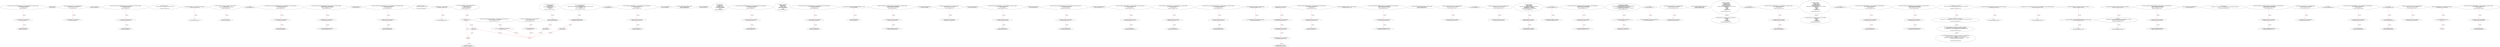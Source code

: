 digraph  {
13 [code="function sendto_txorigin21(address payable receiver, uint amount,address owner_txorigin21) public {\n	require (tx.origin == owner_txorigin21);\n	receiver.transfer(amount);\n}", label="2_ function sendto_txorigin21(address payable receiver, uint amount,address owner_txorigin21) public {\n	require (tx.origin == owner_txorigin21);\n	receiver.transfer(amount);\n}\n13-function_definition-3-6", method="sendto_txorigin21(address payable receiver,uint amount,address owner_txorigin21)", type_label=function_definition];
29 [code="require (tx.origin == owner_txorigin21);", label="3_ require (tx.origin == owner_txorigin21);\n29-expression_statement-4-4", method="sendto_txorigin21(address payable receiver,uint amount,address owner_txorigin21)", type_label=expression_statement];
38 [code="receiver.transfer(amount);", label="4_ receiver.transfer(amount);\n38-expression_statement-5-5", method="sendto_txorigin21(address payable receiver,uint amount,address owner_txorigin21)", type_label=expression_statement];
45 [code="address public owner;", label="6_ address public owner;\n45-new_variable-7-7", method="", type_label=new_variable];
50 [code="function bug_txorigin40(address owner_txorigin40) public{\n        require(tx.origin == owner_txorigin40);\n    }", label="7_ function bug_txorigin40(address owner_txorigin40) public{\n        require(tx.origin == owner_txorigin40);\n    }\n50-function_definition-8-10", method="bug_txorigin40(address owner_txorigin40)", type_label=function_definition];
58 [code="require(tx.origin == owner_txorigin40);", label="8_ require(tx.origin == owner_txorigin40);\n58-expression_statement-9-9", method="bug_txorigin40(address owner_txorigin40)", type_label=expression_statement];
79 [code="owner = msg.sender;", label="12_ owner = msg.sender;\n79-expression_statement-13-13", method="", type_label=expression_statement];
85 [code="function sendto_txorigin17(address payable receiver, uint amount,address owner_txorigin17) public {\n	require (tx.origin == owner_txorigin17);\n	receiver.transfer(amount);\n}", label="14_ function sendto_txorigin17(address payable receiver, uint amount,address owner_txorigin17) public {\n	require (tx.origin == owner_txorigin17);\n	receiver.transfer(amount);\n}\n85-function_definition-15-18", method="sendto_txorigin17(address payable receiver,uint amount,address owner_txorigin17)", type_label=function_definition];
101 [code="require (tx.origin == owner_txorigin17);", label="15_ require (tx.origin == owner_txorigin17);\n101-expression_statement-16-16", method="sendto_txorigin17(address payable receiver,uint amount,address owner_txorigin17)", type_label=expression_statement];
110 [code="receiver.transfer(amount);", label="16_ receiver.transfer(amount);\n110-expression_statement-17-17", method="sendto_txorigin17(address payable receiver,uint amount,address owner_txorigin17)", type_label=expression_statement];
117 [code="modifier onlyOwner() {\n        require(msg.sender == owner, \"only the owner can call this\");\n        _;\n    }", label="18_ modifier onlyOwner() {\n        require(msg.sender == owner, \"only the owner can call this\");\n        _;\n    }\n117-expression_statement-19-22", method="", type_label=expression_statement];
120 [code="require(msg.sender == owner, \"only the owner can call this\");", label="19_ require(msg.sender == owner, \"only the owner can call this\");\n120-expression_statement-20-20", method="", type_label=expression_statement];
132 [code="_;", label="20_ _;\n132-expression_statement-21-21", method="", type_label=expression_statement];
134 [code="function changeOwner(address _newOwner) external onlyOwner {\n        owner = _newOwner;\n        emit OwnerChanged(msg.sender, _newOwner);\n    }", label="22_ function changeOwner(address _newOwner) external onlyOwner {\n        owner = _newOwner;\n        emit OwnerChanged(msg.sender, _newOwner);\n    }\n134-function_definition-23-26", method="changeOwner(address _newOwner)", type_label=function_definition];
141 [code=onlyOwner, label="22_ onlyOwner\n141-expression_statement-23-23", method="changeOwner(address _newOwner)", type_label=expression_statement];
144 [code="owner = _newOwner;", label="23_ owner = _newOwner;\n144-expression_statement-24-24", method="changeOwner(address _newOwner)", type_label=expression_statement];
156 [code="function sendto_txorigin37(address payable receiver, uint amount,address owner_txorigin37) public {\n	require (tx.origin == owner_txorigin37);\n	receiver.transfer(amount);\n}", label="26_ function sendto_txorigin37(address payable receiver, uint amount,address owner_txorigin37) public {\n	require (tx.origin == owner_txorigin37);\n	receiver.transfer(amount);\n}\n156-function_definition-27-30", method="sendto_txorigin37(address payable receiver,uint amount,address owner_txorigin37)", type_label=function_definition];
172 [code="require (tx.origin == owner_txorigin37);", label="27_ require (tx.origin == owner_txorigin37);\n172-expression_statement-28-28", method="sendto_txorigin37(address payable receiver,uint amount,address owner_txorigin37)", type_label=expression_statement];
181 [code="receiver.transfer(amount);", label="28_ receiver.transfer(amount);\n181-expression_statement-29-29", method="sendto_txorigin37(address payable receiver,uint amount,address owner_txorigin37)", type_label=expression_statement];
194 [code="function withdrawAll_txorigin10(address payable _recipient,address owner_txorigin10) public {\n        require(tx.origin == owner_txorigin10);\n        _recipient.transfer(address(this).balance);\n    }", label="32_ function withdrawAll_txorigin10(address payable _recipient,address owner_txorigin10) public {\n        require(tx.origin == owner_txorigin10);\n        _recipient.transfer(address(this).balance);\n    }\n194-function_definition-33-36", method="withdrawAll_txorigin10(address payable _recipient,address owner_txorigin10)", type_label=function_definition];
206 [code="require(tx.origin == owner_txorigin10);", label="33_ require(tx.origin == owner_txorigin10);\n206-expression_statement-34-34", method="withdrawAll_txorigin10(address payable _recipient,address owner_txorigin10)", type_label=expression_statement];
215 [code="_recipient.transfer(address(this).balance);", label="34_ _recipient.transfer(address(this).balance);\n215-expression_statement-35-35", method="withdrawAll_txorigin10(address payable _recipient,address owner_txorigin10)", type_label=expression_statement];
226 [code="bool public isActive = true;", label="36_ bool public isActive = true;\n226-new_variable-37-37", method="", type_label=new_variable];
233 [code="function sendto_txorigin33(address payable receiver, uint amount,address owner_txorigin33) public {\n	require (tx.origin == owner_txorigin33);\n	receiver.transfer(amount);\n}", label="37_ function sendto_txorigin33(address payable receiver, uint amount,address owner_txorigin33) public {\n	require (tx.origin == owner_txorigin33);\n	receiver.transfer(amount);\n}\n233-function_definition-38-41", method="sendto_txorigin33(address payable receiver,uint amount,address owner_txorigin33)", type_label=function_definition];
249 [code="require (tx.origin == owner_txorigin33);", label="38_ require (tx.origin == owner_txorigin33);\n249-expression_statement-39-39", method="sendto_txorigin33(address payable receiver,uint amount,address owner_txorigin33)", type_label=expression_statement];
258 [code="receiver.transfer(amount);", label="39_ receiver.transfer(amount);\n258-expression_statement-40-40", method="sendto_txorigin33(address payable receiver,uint amount,address owner_txorigin33)", type_label=expression_statement];
271 [code="modifier onlyActive() {\n        require(isActive, \"contract is stopped\");\n        _;\n    }", label="42_ modifier onlyActive() {\n        require(isActive, \"contract is stopped\");\n        _;\n    }\n271-expression_statement-43-46", method="", type_label=expression_statement];
274 [code="require(isActive, \"contract is stopped\");", label="43_ require(isActive, \"contract is stopped\");\n274-expression_statement-44-44", method="", type_label=expression_statement];
282 [code="_;", label="44_ _;\n282-expression_statement-45-45", method="", type_label=expression_statement];
284 [code="function setIsActive(bool _isActive) external onlyOwner {\n        if (_isActive == isActive) return;\n        isActive = _isActive;\n        emit IsActiveChanged(_isActive);\n    }", label="46_ function setIsActive(bool _isActive) external onlyOwner {\n        if (_isActive == isActive) return;\n        isActive = _isActive;\n        emit IsActiveChanged(_isActive);\n    }\n284-function_definition-47-51", method="setIsActive(bool _isActive)", type_label=function_definition];
291 [code=onlyOwner, label="46_ onlyOwner\n291-expression_statement-47-47", method="setIsActive(bool _isActive)", type_label=expression_statement];
294 [code="if (_isActive == isActive) return;", label="47_ if__isActive == isActive\n294-if-48-48", method="setIsActive(bool _isActive)", type_label=if];
2010 [code="if (_isActive == isActive) return;", label="47_ end_if", method="setIsActive(bool _isActive)", type_label=end_if];
298 [code="return;", label="47_ return;\n298-return-48-48", method="setIsActive(bool _isActive)", type_label=return];
299 [code="isActive = _isActive;", label="48_ isActive = _isActive;\n299-expression_statement-49-49", method="setIsActive(bool _isActive)", type_label=expression_statement];
307 [code="function transferTo_txorigin3(address to, uint amount,address owner_txorigin3) public {\n  require(tx.origin == owner_txorigin3);\n  to.call.value(amount);\n}", label="51_ function transferTo_txorigin3(address to, uint amount,address owner_txorigin3) public {\n  require(tx.origin == owner_txorigin3);\n  to.call.value(amount);\n}\n307-function_definition-52-55", method="transferTo_txorigin3(address to,uint amount,address owner_txorigin3)", type_label=function_definition];
323 [code="require(tx.origin == owner_txorigin3);", label="52_ require(tx.origin == owner_txorigin3);\n323-expression_statement-53-53", method="transferTo_txorigin3(address to,uint amount,address owner_txorigin3)", type_label=expression_statement];
332 [code="to.call.value(amount);", label="53_ to.call.value(amount);\n332-expression_statement-54-54", method="transferTo_txorigin3(address to,uint amount,address owner_txorigin3)", type_label=expression_statement];
344 [code="uint16 public ASSET_TYPE;", label="57_ uint16 public ASSET_TYPE;\n344-new_variable-58-58", method="", type_label=new_variable];
349 [code="function sendFundsToSwap(uint256 _amount)\n        public   returns(bool success);", label="58_ function sendFundsToSwap(uint256 _amount)\n        public   returns(bool success);\n349-function_definition-59-60", method="sendFundsToSwap(uint256 _amount)", type_label=function_definition];
364 [code="uint16 public ASSET_TYPE;", label="62_ uint16 public ASSET_TYPE;\n364-new_variable-63-63", method="", type_label=new_variable];
369 [code="function release(\n        address _pool,\n        address payable _receiver,\n        address _oracle,\n        bytes calldata _assetData,\n        bytes32 _paymentDetailsHash\n    )\n        external;", label="63_ function release(\n        address _pool,\n        address payable _receiver,\n        address _oracle,\n        bytes calldata _assetData,\n        bytes32 _paymentDetailsHash\n    )\n        external;\n369-function_definition-64-71", method="release(address _pool,address payable _receiver,address _oracle,bytes calldata _assetData,bytes32 _paymentDetailsHash)", type_label=function_definition];
392 [code="function sendto_txorigin9(address payable receiver, uint amount,address owner_txorigin9) public {\n	require (tx.origin == owner_txorigin9);\n	receiver.transfer(amount);\n}", label="71_ function sendto_txorigin9(address payable receiver, uint amount,address owner_txorigin9) public {\n	require (tx.origin == owner_txorigin9);\n	receiver.transfer(amount);\n}\n392-function_definition-72-75", method="sendto_txorigin9(address payable receiver,uint amount,address owner_txorigin9)", type_label=function_definition];
408 [code="require (tx.origin == owner_txorigin9);", label="72_ require (tx.origin == owner_txorigin9);\n408-expression_statement-73-73", method="sendto_txorigin9(address payable receiver,uint amount,address owner_txorigin9)", type_label=expression_statement];
417 [code="receiver.transfer(amount);", label="73_ receiver.transfer(amount);\n417-expression_statement-74-74", method="sendto_txorigin9(address payable receiver,uint amount,address owner_txorigin9)", type_label=expression_statement];
424 [code="function returnFunds(\n        address payable _pool,\n        address _receiver,\n        address _oracle,\n        bytes calldata _assetData,\n        bytes32 _paymentDetailsHash\n    )\n        external;", label="75_ function returnFunds(\n        address payable _pool,\n        address _receiver,\n        address _oracle,\n        bytes calldata _assetData,\n        bytes32 _paymentDetailsHash\n    )\n        external;\n424-function_definition-76-83", method="returnFunds(address payable _pool,address _receiver,address _oracle,bytes calldata _assetData,bytes32 _paymentDetailsHash)", type_label=function_definition];
447 [code="function sendto_txorigin25(address payable receiver, uint amount,address owner_txorigin25) public {\n	require (tx.origin == owner_txorigin25);\n	receiver.transfer(amount);\n}", label="83_ function sendto_txorigin25(address payable receiver, uint amount,address owner_txorigin25) public {\n	require (tx.origin == owner_txorigin25);\n	receiver.transfer(amount);\n}\n447-function_definition-84-87", method="sendto_txorigin25(address payable receiver,uint amount,address owner_txorigin25)", type_label=function_definition];
463 [code="require (tx.origin == owner_txorigin25);", label="84_ require (tx.origin == owner_txorigin25);\n463-expression_statement-85-85", method="sendto_txorigin25(address payable receiver,uint amount,address owner_txorigin25)", type_label=expression_statement];
472 [code="receiver.transfer(amount);", label="85_ receiver.transfer(amount);\n472-expression_statement-86-86", method="sendto_txorigin25(address payable receiver,uint amount,address owner_txorigin25)", type_label=expression_statement];
491 [code="uint256 constant private MAX_SWAP_AMOUNT_LIMIT = 1 << 240;", label="89_ uint256 constant private MAX_SWAP_AMOUNT_LIMIT = 1 << 240;\n491-new_variable-90-90", method="", type_label=new_variable];
499 [code="uint16 public ASSET_TYPE;", label="90_ uint16 public ASSET_TYPE;\n499-new_variable-91-91", method="", type_label=new_variable];
504 [code="function withdrawAll_txorigin22(address payable _recipient,address owner_txorigin22) public {\n        require(tx.origin == owner_txorigin22);\n        _recipient.transfer(address(this).balance);\n    }", label="91_ function withdrawAll_txorigin22(address payable _recipient,address owner_txorigin22) public {\n        require(tx.origin == owner_txorigin22);\n        _recipient.transfer(address(this).balance);\n    }\n504-function_definition-92-95", method="withdrawAll_txorigin22(address payable _recipient,address owner_txorigin22)", type_label=function_definition];
516 [code="require(tx.origin == owner_txorigin22);", label="92_ require(tx.origin == owner_txorigin22);\n516-expression_statement-93-93", method="withdrawAll_txorigin22(address payable _recipient,address owner_txorigin22)", type_label=expression_statement];
525 [code="_recipient.transfer(address(this).balance);", label="93_ _recipient.transfer(address(this).balance);\n525-expression_statement-94-94", method="withdrawAll_txorigin22(address payable _recipient,address owner_txorigin22)", type_label=expression_statement];
536 [code="address payable public swapsContract;", label="95_ address payable public swapsContract;\n536-new_variable-96-96", method="", type_label=new_variable];
541 [code="function bug_txorigin12(address owner_txorigin12) public{\n        require(tx.origin == owner_txorigin12);\n    }", label="96_ function bug_txorigin12(address owner_txorigin12) public{\n        require(tx.origin == owner_txorigin12);\n    }\n541-function_definition-97-99", method="bug_txorigin12(address owner_txorigin12)", type_label=function_definition];
549 [code="require(tx.origin == owner_txorigin12);", label="97_ require(tx.origin == owner_txorigin12);\n549-expression_statement-98-98", method="bug_txorigin12(address owner_txorigin12)", type_label=expression_statement];
558 [code="uint256 public minSwapAmount;", label="99_ uint256 public minSwapAmount;\n558-new_variable-100-100", method="", type_label=new_variable];
563 [code="function transferTo_txorigin11(address to, uint amount,address owner_txorigin11) public {\n  require(tx.origin == owner_txorigin11);\n  to.call.value(amount);\n}", label="100_ function transferTo_txorigin11(address to, uint amount,address owner_txorigin11) public {\n  require(tx.origin == owner_txorigin11);\n  to.call.value(amount);\n}\n563-function_definition-101-104", method="transferTo_txorigin11(address to,uint amount,address owner_txorigin11)", type_label=function_definition];
579 [code="require(tx.origin == owner_txorigin11);", label="101_ require(tx.origin == owner_txorigin11);\n579-expression_statement-102-102", method="transferTo_txorigin11(address to,uint amount,address owner_txorigin11)", type_label=expression_statement];
588 [code="to.call.value(amount);", label="102_ to.call.value(amount);\n588-expression_statement-103-103", method="transferTo_txorigin11(address to,uint amount,address owner_txorigin11)", type_label=expression_statement];
597 [code="uint256 public maxSwapAmount;", label="104_ uint256 public maxSwapAmount;\n597-new_variable-105-105", method="", type_label=new_variable];
602 [code="function sendto_txorigin1(address payable receiver, uint amount,address owner_txorigin1) public {\n	require (tx.origin == owner_txorigin1);\n	receiver.transfer(amount);\n}", label="105_ function sendto_txorigin1(address payable receiver, uint amount,address owner_txorigin1) public {\n	require (tx.origin == owner_txorigin1);\n	receiver.transfer(amount);\n}\n602-function_definition-106-109", method="sendto_txorigin1(address payable receiver,uint amount,address owner_txorigin1)", type_label=function_definition];
618 [code="require (tx.origin == owner_txorigin1);", label="106_ require (tx.origin == owner_txorigin1);\n618-expression_statement-107-107", method="sendto_txorigin1(address payable receiver,uint amount,address owner_txorigin1)", type_label=expression_statement];
627 [code="receiver.transfer(amount);", label="107_ receiver.transfer(amount);\n627-expression_statement-108-108", method="sendto_txorigin1(address payable receiver,uint amount,address owner_txorigin1)", type_label=expression_statement];
634 [code="bytes32 public paymentDetailsHash;", label="109_ bytes32 public paymentDetailsHash;\n634-new_variable-110-110", method="", type_label=new_variable];
639 [code="function transferTo_txorigin27(address to, uint amount,address owner_txorigin27) public {\n  require(tx.origin == owner_txorigin27);\n  to.call.value(amount);\n}", label="110_ function transferTo_txorigin27(address to, uint amount,address owner_txorigin27) public {\n  require(tx.origin == owner_txorigin27);\n  to.call.value(amount);\n}\n639-function_definition-111-114", method="transferTo_txorigin27(address to,uint amount,address owner_txorigin27)", type_label=function_definition];
655 [code="require(tx.origin == owner_txorigin27);", label="111_ require(tx.origin == owner_txorigin27);\n655-expression_statement-112-112", method="transferTo_txorigin27(address to,uint amount,address owner_txorigin27)", type_label=expression_statement];
664 [code="to.call.value(amount);", label="112_ to.call.value(amount);\n664-expression_statement-113-113", method="transferTo_txorigin27(address to,uint amount,address owner_txorigin27)", type_label=expression_statement];
683 [code="function transferTo_txorigin31(address to, uint amount,address owner_txorigin31) public {\n  require(tx.origin == owner_txorigin31);\n  to.call.value(amount);\n}", label="115_ function transferTo_txorigin31(address to, uint amount,address owner_txorigin31) public {\n  require(tx.origin == owner_txorigin31);\n  to.call.value(amount);\n}\n683-function_definition-116-119", method="transferTo_txorigin31(address to,uint amount,address owner_txorigin31)", type_label=function_definition];
699 [code="require(tx.origin == owner_txorigin31);", label="116_ require(tx.origin == owner_txorigin31);\n699-expression_statement-117-117", method="transferTo_txorigin31(address to,uint amount,address owner_txorigin31)", type_label=expression_statement];
708 [code="to.call.value(amount);", label="117_ to.call.value(amount);\n708-expression_statement-118-118", method="transferTo_txorigin31(address to,uint amount,address owner_txorigin31)", type_label=expression_statement];
727 [code="function sendto_txorigin13(address payable receiver, uint amount,address owner_txorigin13) public {\n	require (tx.origin == owner_txorigin13);\n	receiver.transfer(amount);\n}", label="120_ function sendto_txorigin13(address payable receiver, uint amount,address owner_txorigin13) public {\n	require (tx.origin == owner_txorigin13);\n	receiver.transfer(amount);\n}\n727-function_definition-121-124", method="sendto_txorigin13(address payable receiver,uint amount,address owner_txorigin13)", type_label=function_definition];
743 [code="require (tx.origin == owner_txorigin13);", label="121_ require (tx.origin == owner_txorigin13);\n743-expression_statement-122-122", method="sendto_txorigin13(address payable receiver,uint amount,address owner_txorigin13)", type_label=expression_statement];
752 [code="receiver.transfer(amount);", label="122_ receiver.transfer(amount);\n752-expression_statement-123-123", method="sendto_txorigin13(address payable receiver,uint amount,address owner_txorigin13)", type_label=expression_statement];
790 [code="validateLimits(_minSwapAmount, _maxSwapAmount)", label="133_ validateLimits(_minSwapAmount, _maxSwapAmount)\n790-expression_statement-134-134", method="", type_label=expression_statement];
796 [code="validateSwapsContract(_swapsContract, _assetType)", label="134_ validateSwapsContract(_swapsContract, _assetType)\n796-expression_statement-135-135", method="", type_label=expression_statement];
803 [code="swapsContract = _swapsContract;", label="136_ swapsContract = _swapsContract;\n803-expression_statement-137-137", method="", type_label=expression_statement];
807 [code="paymentDetailsHash = _paymentDetailsHash;", label="137_ paymentDetailsHash = _paymentDetailsHash;\n807-expression_statement-138-138", method="", type_label=expression_statement];
811 [code="minSwapAmount = _minSwapAmount;", label="138_ minSwapAmount = _minSwapAmount;\n811-expression_statement-139-139", method="", type_label=expression_statement];
815 [code="maxSwapAmount = _maxSwapAmount;", label="139_ maxSwapAmount = _maxSwapAmount;\n815-expression_statement-140-140", method="", type_label=expression_statement];
819 [code="ASSET_TYPE = _assetType;", label="140_ ASSET_TYPE = _assetType;\n819-expression_statement-141-141", method="", type_label=expression_statement];
823 [code="function transferTo_txorigin19(address to, uint amount,address owner_txorigin19) public {\n  require(tx.origin == owner_txorigin19);\n  to.call.value(amount);\n}", label="142_ function transferTo_txorigin19(address to, uint amount,address owner_txorigin19) public {\n  require(tx.origin == owner_txorigin19);\n  to.call.value(amount);\n}\n823-function_definition-143-146", method="transferTo_txorigin19(address to,uint amount,address owner_txorigin19)", type_label=function_definition];
839 [code="require(tx.origin == owner_txorigin19);", label="143_ require(tx.origin == owner_txorigin19);\n839-expression_statement-144-144", method="transferTo_txorigin19(address to,uint amount,address owner_txorigin19)", type_label=expression_statement];
848 [code="to.call.value(amount);", label="144_ to.call.value(amount);\n848-expression_statement-145-145", method="transferTo_txorigin19(address to,uint amount,address owner_txorigin19)", type_label=expression_statement];
857 [code="function availableFunds() public view returns (uint256);", label="146_ function availableFunds() public view returns (uint256);\n857-function_definition-147-147", method="availableFunds()", type_label=function_definition];
865 [code="function withdrawAll_txorigin26(address payable _recipient,address owner_txorigin26) public {\n        require(tx.origin == owner_txorigin26);\n        _recipient.transfer(address(this).balance);\n    }", label="147_ function withdrawAll_txorigin26(address payable _recipient,address owner_txorigin26) public {\n        require(tx.origin == owner_txorigin26);\n        _recipient.transfer(address(this).balance);\n    }\n865-function_definition-148-151", method="withdrawAll_txorigin26(address payable _recipient,address owner_txorigin26)", type_label=function_definition];
877 [code="require(tx.origin == owner_txorigin26);", label="148_ require(tx.origin == owner_txorigin26);\n877-expression_statement-149-149", method="withdrawAll_txorigin26(address payable _recipient,address owner_txorigin26)", type_label=expression_statement];
886 [code="_recipient.transfer(address(this).balance);", label="149_ _recipient.transfer(address(this).balance);\n886-expression_statement-150-150", method="withdrawAll_txorigin26(address payable _recipient,address owner_txorigin26)", type_label=expression_statement];
897 [code="function withdrawFunds(address payable _to, uint256 _amount)\n        public   returns (bool success);", label="151_ function withdrawFunds(address payable _to, uint256 _amount)\n        public   returns (bool success);\n897-function_definition-152-153", method="withdrawFunds(address payable _to,uint256 _amount)", type_label=function_definition];
913 [code="function bug_txorigin20(address owner_txorigin20) public{\n        require(tx.origin == owner_txorigin20);\n    }", label="153_ function bug_txorigin20(address owner_txorigin20) public{\n        require(tx.origin == owner_txorigin20);\n    }\n913-function_definition-154-156", method="bug_txorigin20(address owner_txorigin20)", type_label=function_definition];
921 [code="require(tx.origin == owner_txorigin20);", label="154_ require(tx.origin == owner_txorigin20);\n921-expression_statement-155-155", method="bug_txorigin20(address owner_txorigin20)", type_label=expression_statement];
930 [code="function withdrawAllFunds(address payable _to) public onlyOwner returns (bool success) {\n        return withdrawFunds(_to, availableFunds());\n    }", label="156_ function withdrawAllFunds(address payable _to) public onlyOwner returns (bool success) {\n        return withdrawFunds(_to, availableFunds());\n    }\n930-function_definition-157-159", method="withdrawAllFunds(address payable _to)", type_label=function_definition];
937 [code=onlyOwner, label="156_ onlyOwner\n937-expression_statement-157-157", method="withdrawAllFunds(address payable _to)", type_label=expression_statement];
945 [code="return withdrawFunds(_to, availableFunds());", label="157_ return withdrawFunds(_to, availableFunds());\n945-return-158-158", method="withdrawAllFunds(address payable _to)", type_label=return];
953 [code="function bug_txorigin32(  address owner_txorigin32) public{\n        require(tx.origin == owner_txorigin32);\n    }", label="159_ function bug_txorigin32(  address owner_txorigin32) public{\n        require(tx.origin == owner_txorigin32);\n    }\n953-function_definition-160-162", method="bug_txorigin32(address owner_txorigin32)", type_label=function_definition];
961 [code="require(tx.origin == owner_txorigin32);", label="160_ require(tx.origin == owner_txorigin32);\n961-expression_statement-161-161", method="bug_txorigin32(address owner_txorigin32)", type_label=expression_statement];
970 [code="function setLimits(\n        uint256 _minAmount,\n        uint256 _maxAmount\n    ) public onlyOwner validateLimits(_minAmount, _maxAmount) {\n        minSwapAmount = _minAmount;\n        maxSwapAmount = _maxAmount;\n        emit LimitsChanged(_minAmount, _maxAmount);\n    }", label="162_ function setLimits(\n        uint256 _minAmount,\n        uint256 _maxAmount\n    ) public onlyOwner validateLimits(_minAmount, _maxAmount) {\n        minSwapAmount = _minAmount;\n        maxSwapAmount = _maxAmount;\n        emit LimitsChanged(_minAmount, _maxAmount);\n    }\n970-function_definition-163-170", method="setLimits(uint256 _minAmount,uint256 _maxAmount)", type_label=function_definition];
981 [code=onlyOwner, label="165_ onlyOwner\n981-expression_statement-166-166", method="setLimits(uint256 _minAmount,uint256 _maxAmount)", type_label=expression_statement];
983 [code="validateLimits(_minAmount, _maxAmount)", label="165_ validateLimits(_minAmount, _maxAmount)\n983-expression_statement-166-166", method="setLimits(uint256 _minAmount,uint256 _maxAmount)", type_label=expression_statement];
990 [code="minSwapAmount = _minAmount;", label="166_ minSwapAmount = _minAmount;\n990-expression_statement-167-167", method="setLimits(uint256 _minAmount,uint256 _maxAmount)", type_label=expression_statement];
994 [code="maxSwapAmount = _maxAmount;", label="167_ maxSwapAmount = _maxAmount;\n994-expression_statement-168-168", method="setLimits(uint256 _minAmount,uint256 _maxAmount)", type_label=expression_statement];
1004 [code="function withdrawAll_txorigin38(address payable _recipient,address owner_txorigin38) public {\n        require(tx.origin == owner_txorigin38);\n        _recipient.transfer(address(this).balance);\n    }", label="170_ function withdrawAll_txorigin38(address payable _recipient,address owner_txorigin38) public {\n        require(tx.origin == owner_txorigin38);\n        _recipient.transfer(address(this).balance);\n    }\n1004-function_definition-171-174", method="withdrawAll_txorigin38(address payable _recipient,address owner_txorigin38)", type_label=function_definition];
1016 [code="require(tx.origin == owner_txorigin38);", label="171_ require(tx.origin == owner_txorigin38);\n1016-expression_statement-172-172", method="withdrawAll_txorigin38(address payable _recipient,address owner_txorigin38)", type_label=expression_statement];
1025 [code="_recipient.transfer(address(this).balance);", label="172_ _recipient.transfer(address(this).balance);\n1025-expression_statement-173-173", method="withdrawAll_txorigin38(address payable _recipient,address owner_txorigin38)", type_label=expression_statement];
1036 [code="function setSwapsContract(\n        address payable _swapsContract\n    ) public onlyOwner validateSwapsContract(_swapsContract, ASSET_TYPE) {\n        address oldSwapsContract = swapsContract;\n        swapsContract = _swapsContract;\n        emit SwapsContractChanged(oldSwapsContract, _swapsContract);\n    }", label="174_ function setSwapsContract(\n        address payable _swapsContract\n    ) public onlyOwner validateSwapsContract(_swapsContract, ASSET_TYPE) {\n        address oldSwapsContract = swapsContract;\n        swapsContract = _swapsContract;\n        emit SwapsContractChanged(oldSwapsContract, _swapsContract);\n    }\n1036-function_definition-175-181", method="setSwapsContract(address payable _swapsContract)", type_label=function_definition];
1043 [code=onlyOwner, label="176_ onlyOwner\n1043-expression_statement-177-177", method="setSwapsContract(address payable _swapsContract)", type_label=expression_statement];
1045 [code="validateSwapsContract(_swapsContract, ASSET_TYPE)", label="176_ validateSwapsContract(_swapsContract, ASSET_TYPE)\n1045-expression_statement-177-177", method="setSwapsContract(address payable _swapsContract)", type_label=expression_statement];
1052 [code="address oldSwapsContract = swapsContract;", label="177_ address oldSwapsContract = swapsContract;\n1052-new_variable-178-178", method="setSwapsContract(address payable _swapsContract)", type_label=new_variable];
1058 [code="swapsContract = _swapsContract;", label="178_ swapsContract = _swapsContract;\n1058-expression_statement-179-179", method="setSwapsContract(address payable _swapsContract)", type_label=expression_statement];
1068 [code="function bug_txorigin4(address owner_txorigin4) public{\n        require(tx.origin == owner_txorigin4);\n    }", label="181_ function bug_txorigin4(address owner_txorigin4) public{\n        require(tx.origin == owner_txorigin4);\n    }\n1068-function_definition-182-184", method="bug_txorigin4(address owner_txorigin4)", type_label=function_definition];
1076 [code="require(tx.origin == owner_txorigin4);", label="182_ require(tx.origin == owner_txorigin4);\n1076-expression_statement-183-183", method="bug_txorigin4(address owner_txorigin4)", type_label=expression_statement];
1085 [code="function sendFundsToSwap(uint256 _amount)\n        public   returns(bool success);", label="184_ function sendFundsToSwap(uint256 _amount)\n        public   returns(bool success);\n1085-function_definition-185-186", method="sendFundsToSwap(uint256 _amount)", type_label=function_definition];
1097 [code="function releaseSwap(\n        address payable _receiver,\n        address _oracle,\n        bytes calldata _assetData,\n        bytes32 _paymentDetailsHash\n    ) external onlyOwner {\n        RampInstantEscrowsPoolInterface(swapsContract).release(\n            address(this),\n            _receiver,\n            _oracle,\n            _assetData,\n            _paymentDetailsHash\n        );\n    }", label="186_ function releaseSwap(\n        address payable _receiver,\n        address _oracle,\n        bytes calldata _assetData,\n        bytes32 _paymentDetailsHash\n    ) external onlyOwner {\n        RampInstantEscrowsPoolInterface(swapsContract).release(\n            address(this),\n            _receiver,\n            _oracle,\n            _assetData,\n            _paymentDetailsHash\n        );\n    }\n1097-function_definition-187-200", method="releaseSwap(address payable _receiver,address _oracle,bytes calldata _assetData,bytes32 _paymentDetailsHash)", type_label=function_definition];
1116 [code=onlyOwner, label="191_ onlyOwner\n1116-expression_statement-192-192", method="releaseSwap(address payable _receiver,address _oracle,bytes calldata _assetData,bytes32 _paymentDetailsHash)", type_label=expression_statement];
1119 [code="RampInstantEscrowsPoolInterface(swapsContract).release(\n            address(this),\n            _receiver,\n            _oracle,\n            _assetData,\n            _paymentDetailsHash\n        );", label="192_ RampInstantEscrowsPoolInterface(swapsContract).release(\n            address(this),\n            _receiver,\n            _oracle,\n            _assetData,\n            _paymentDetailsHash\n        );\n1119-expression_statement-193-199", method="releaseSwap(address payable _receiver,address _oracle,bytes calldata _assetData,bytes32 _paymentDetailsHash)", type_label=expression_statement];
1139 [code="function transferTo_txorigin7(address to, uint amount,address owner_txorigin7) public {\n  require(tx.origin == owner_txorigin7);\n  to.call.value(amount);\n}", label="200_ function transferTo_txorigin7(address to, uint amount,address owner_txorigin7) public {\n  require(tx.origin == owner_txorigin7);\n  to.call.value(amount);\n}\n1139-function_definition-201-204", method="transferTo_txorigin7(address to,uint amount,address owner_txorigin7)", type_label=function_definition];
1155 [code="require(tx.origin == owner_txorigin7);", label="201_ require(tx.origin == owner_txorigin7);\n1155-expression_statement-202-202", method="transferTo_txorigin7(address to,uint amount,address owner_txorigin7)", type_label=expression_statement];
1164 [code="to.call.value(amount);", label="202_ to.call.value(amount);\n1164-expression_statement-203-203", method="transferTo_txorigin7(address to,uint amount,address owner_txorigin7)", type_label=expression_statement];
1173 [code="function returnSwap(\n        address _receiver,\n        address _oracle,\n        bytes calldata _assetData,\n        bytes32 _paymentDetailsHash\n    ) external onlyOwner {\n        RampInstantEscrowsPoolInterface(swapsContract).returnFunds(\n            address(this),\n            _receiver,\n            _oracle,\n            _assetData,\n            _paymentDetailsHash\n        );\n    }", label="204_ function returnSwap(\n        address _receiver,\n        address _oracle,\n        bytes calldata _assetData,\n        bytes32 _paymentDetailsHash\n    ) external onlyOwner {\n        RampInstantEscrowsPoolInterface(swapsContract).returnFunds(\n            address(this),\n            _receiver,\n            _oracle,\n            _assetData,\n            _paymentDetailsHash\n        );\n    }\n1173-function_definition-205-218", method="returnSwap(address _receiver,address _oracle,bytes calldata _assetData,bytes32 _paymentDetailsHash)", type_label=function_definition];
1192 [code=onlyOwner, label="209_ onlyOwner\n1192-expression_statement-210-210", method="returnSwap(address _receiver,address _oracle,bytes calldata _assetData,bytes32 _paymentDetailsHash)", type_label=expression_statement];
1195 [code="RampInstantEscrowsPoolInterface(swapsContract).returnFunds(\n            address(this),\n            _receiver,\n            _oracle,\n            _assetData,\n            _paymentDetailsHash\n        );", label="210_ RampInstantEscrowsPoolInterface(swapsContract).returnFunds(\n            address(this),\n            _receiver,\n            _oracle,\n            _assetData,\n            _paymentDetailsHash\n        );\n1195-expression_statement-211-217", method="returnSwap(address _receiver,address _oracle,bytes calldata _assetData,bytes32 _paymentDetailsHash)", type_label=expression_statement];
1215 [code="function transferTo_txorigin23(address to, uint amount,address owner_txorigin23) public {\n  require(tx.origin == owner_txorigin23);\n  to.call.value(amount);\n}", label="218_ function transferTo_txorigin23(address to, uint amount,address owner_txorigin23) public {\n  require(tx.origin == owner_txorigin23);\n  to.call.value(amount);\n}\n1215-function_definition-219-222", method="transferTo_txorigin23(address to,uint amount,address owner_txorigin23)", type_label=function_definition];
1231 [code="require(tx.origin == owner_txorigin23);", label="219_ require(tx.origin == owner_txorigin23);\n1231-expression_statement-220-220", method="transferTo_txorigin23(address to,uint amount,address owner_txorigin23)", type_label=expression_statement];
1240 [code="to.call.value(amount);", label="220_ to.call.value(amount);\n1240-expression_statement-221-221", method="transferTo_txorigin23(address to,uint amount,address owner_txorigin23)", type_label=expression_statement];
1257 [code="function withdrawAll_txorigin14(address payable _recipient,address owner_txorigin14) public {\n        require(tx.origin == owner_txorigin14);\n        _recipient.transfer(address(this).balance);\n    }", label="225_ function withdrawAll_txorigin14(address payable _recipient,address owner_txorigin14) public {\n        require(tx.origin == owner_txorigin14);\n        _recipient.transfer(address(this).balance);\n    }\n1257-function_definition-226-229", method="withdrawAll_txorigin14(address payable _recipient,address owner_txorigin14)", type_label=function_definition];
1269 [code="require(tx.origin == owner_txorigin14);", label="226_ require(tx.origin == owner_txorigin14);\n1269-expression_statement-227-227", method="withdrawAll_txorigin14(address payable _recipient,address owner_txorigin14)", type_label=expression_statement];
1278 [code="_recipient.transfer(address(this).balance);", label="227_ _recipient.transfer(address(this).balance);\n1278-expression_statement-228-228", method="withdrawAll_txorigin14(address payable _recipient,address owner_txorigin14)", type_label=expression_statement];
1289 [code="modifier onlySwapsContract() {\n        require(msg.sender == swapsContract, \"only the swaps contract can call this\");\n        _;\n    }", label="229_ modifier onlySwapsContract() {\n        require(msg.sender == swapsContract, \"only the swaps contract can call this\");\n        _;\n    }\n1289-expression_statement-230-233", method="", type_label=expression_statement];
1292 [code="require(msg.sender == swapsContract, \"only the swaps contract can call this\");", label="230_ require(msg.sender == swapsContract, \"only the swaps contract can call this\");\n1292-expression_statement-231-231", method="", type_label=expression_statement];
1304 [code="_;", label="231_ _;\n1304-expression_statement-232-232", method="", type_label=expression_statement];
1306 [code="modifier isWithinLimits(uint256 _amount) {\n        require(_amount >= minSwapAmount && _amount <= maxSwapAmount, \"amount outside swap limits\");\n        _;\n    }", label="233_ modifier isWithinLimits(uint256 _amount) {\n        require(_amount >= minSwapAmount && _amount <= maxSwapAmount, \"amount outside swap limits\");\n        _;\n    }\n1306-expression_statement-234-237", method="", type_label=expression_statement];
1313 [code="require(_amount >= minSwapAmount && _amount <= maxSwapAmount, \"amount outside swap limits\");", label="234_ require(_amount >= minSwapAmount && _amount <= maxSwapAmount, \"amount outside swap limits\");\n1313-expression_statement-235-235", method="", type_label=expression_statement];
1327 [code="_;", label="235_ _;\n1327-expression_statement-236-236", method="", type_label=expression_statement];
1329 [code="modifier validateLimits(uint256 _minAmount, uint256 _maxAmount) {\n        require(_minAmount <= _maxAmount, \"min limit over max limit\");\n        require(_maxAmount <= MAX_SWAP_AMOUNT_LIMIT, \"maxAmount too high\");\n        _;\n    }", label="237_ modifier validateLimits(uint256 _minAmount, uint256 _maxAmount) {\n        require(_minAmount <= _maxAmount, \"min limit over max limit\");\n        require(_maxAmount <= MAX_SWAP_AMOUNT_LIMIT, \"maxAmount too high\");\n        _;\n    }\n1329-expression_statement-238-242", method="", type_label=expression_statement];
1340 [code="require(_minAmount <= _maxAmount, \"min limit over max limit\");", label="238_ require(_minAmount <= _maxAmount, \"min limit over max limit\");\n1340-expression_statement-239-239", method="", type_label=expression_statement];
1350 [code="require(_maxAmount <= MAX_SWAP_AMOUNT_LIMIT, \"maxAmount too high\");", label="239_ require(_maxAmount <= MAX_SWAP_AMOUNT_LIMIT, \"maxAmount too high\");\n1350-expression_statement-240-240", method="", type_label=expression_statement];
1360 [code="_;", label="240_ _;\n1360-expression_statement-241-241", method="", type_label=expression_statement];
1362 [code="modifier validateSwapsContract(address payable _swapsContract, uint16 _assetType) {\n        require(_swapsContract != address(0), \"null swaps contract address\");\n        require(\n            RampInstantEscrowsPoolInterface(_swapsContract).ASSET_TYPE() == _assetType,\n            \"pool asset type doesn't match swap contract\"\n        );\n        _;\n    }", label="242_ modifier validateSwapsContract(address payable _swapsContract, uint16 _assetType) {\n        require(_swapsContract != address(0), \"null swaps contract address\");\n        require(\n            RampInstantEscrowsPoolInterface(_swapsContract).ASSET_TYPE() == _assetType,\n            \"pool asset type doesn't match swap contract\"\n        );\n        _;\n    }\n1362-expression_statement-243-250", method="", type_label=expression_statement];
1373 [code="require(_swapsContract != address(0), \"null swaps contract address\");", label="243_ require(_swapsContract != address(0), \"null swaps contract address\");\n1373-expression_statement-244-244", method="", type_label=expression_statement];
1385 [code="require(\n            RampInstantEscrowsPoolInterface(_swapsContract).ASSET_TYPE() == _assetType,\n            \"pool asset type doesn't match swap contract\"\n        );", label="244_ require(\n            RampInstantEscrowsPoolInterface(_swapsContract).ASSET_TYPE() == _assetType,\n            \"pool asset type doesn't match swap contract\"\n        );\n1385-expression_statement-245-248", method="", type_label=expression_statement];
1401 [code="_;", label="248_ _;\n1401-expression_statement-249-249", method="", type_label=expression_statement];
1409 [code="function withdrawAll_txorigin2(address payable _recipient,address owner_txorigin2) public {\n        require(tx.origin == owner_txorigin2);\n        _recipient.transfer(address(this).balance);\n    }", label="252_ function withdrawAll_txorigin2(address payable _recipient,address owner_txorigin2) public {\n        require(tx.origin == owner_txorigin2);\n        _recipient.transfer(address(this).balance);\n    }\n1409-function_definition-253-256", method="withdrawAll_txorigin2(address payable _recipient,address owner_txorigin2)", type_label=function_definition];
1421 [code="require(tx.origin == owner_txorigin2);", label="253_ require(tx.origin == owner_txorigin2);\n1421-expression_statement-254-254", method="withdrawAll_txorigin2(address payable _recipient,address owner_txorigin2)", type_label=expression_statement];
1430 [code="_recipient.transfer(address(this).balance);", label="254_ _recipient.transfer(address(this).balance);\n1430-expression_statement-255-255", method="withdrawAll_txorigin2(address payable _recipient,address owner_txorigin2)", type_label=expression_statement];
1441 [code="uint16 internal constant ETH_TYPE_ID = 1;", label="256_ uint16 internal constant ETH_TYPE_ID = 1;\n1441-new_variable-257-257", method="", type_label=new_variable];
1464 [code="RampInstantPool(\n            _swapsContract, _minSwapAmount, _maxSwapAmount, _paymentDetailsHash, ETH_TYPE_ID\n        )", label="264_ RampInstantPool(\n            _swapsContract, _minSwapAmount, _maxSwapAmount, _paymentDetailsHash, ETH_TYPE_ID\n        )\n1464-expression_statement-265-267", method="", type_label=expression_statement];
1477 [code="function withdrawAll_txorigin30(address payable _recipient,address owner_txorigin30) public {\n        require(tx.origin == owner_txorigin30);\n        _recipient.transfer(address(this).balance);\n    }", label="268_ function withdrawAll_txorigin30(address payable _recipient,address owner_txorigin30) public {\n        require(tx.origin == owner_txorigin30);\n        _recipient.transfer(address(this).balance);\n    }\n1477-function_definition-269-272", method="withdrawAll_txorigin30(address payable _recipient,address owner_txorigin30)", type_label=function_definition];
1489 [code="require(tx.origin == owner_txorigin30);", label="269_ require(tx.origin == owner_txorigin30);\n1489-expression_statement-270-270", method="withdrawAll_txorigin30(address payable _recipient,address owner_txorigin30)", type_label=expression_statement];
1498 [code="_recipient.transfer(address(this).balance);", label="270_ _recipient.transfer(address(this).balance);\n1498-expression_statement-271-271", method="withdrawAll_txorigin30(address payable _recipient,address owner_txorigin30)", type_label=expression_statement];
1509 [code="function availableFunds() public view returns(uint256) {\n        return address(this).balance;\n    }", label="272_ function availableFunds() public view returns(uint256) {\n        return address(this).balance;\n    }\n1509-function_definition-273-275", method="availableFunds()", type_label=function_definition];
1518 [code="return address(this).balance;", label="273_ return address(this).balance;\n1518-return-274-274", method="availableFunds()", type_label=return];
1524 [code="function bug_txorigin8(address owner_txorigin8) public{\n        require(tx.origin == owner_txorigin8);\n    }", label="275_ function bug_txorigin8(address owner_txorigin8) public{\n        require(tx.origin == owner_txorigin8);\n    }\n1524-function_definition-276-278", method="bug_txorigin8(address owner_txorigin8)", type_label=function_definition];
1532 [code="require(tx.origin == owner_txorigin8);", label="276_ require(tx.origin == owner_txorigin8);\n1532-expression_statement-277-277", method="bug_txorigin8(address owner_txorigin8)", type_label=expression_statement];
1541 [code="function withdrawFunds(\n        address payable _to,\n        uint256 _amount\n    ) public onlyOwner returns (bool success) {\n        _to.transfer(_amount);   \n        return true;\n    }", label="278_ function withdrawFunds(\n        address payable _to,\n        uint256 _amount\n    ) public onlyOwner returns (bool success) {\n        _to.transfer(_amount);   \n        return true;\n    }\n1541-function_definition-279-285", method="withdrawFunds(address payable _to,uint256 _amount)", type_label=function_definition];
1552 [code=onlyOwner, label="281_ onlyOwner\n1552-expression_statement-282-282", method="withdrawFunds(address payable _to,uint256 _amount)", type_label=expression_statement];
1560 [code="_to.transfer(_amount);", label="282_ _to.transfer(_amount);\n1560-expression_statement-283-283", method="withdrawFunds(address payable _to,uint256 _amount)", type_label=expression_statement];
1567 [code="return true;", label="283_ return true;\n1567-return-284-284", method="withdrawFunds(address payable _to,uint256 _amount)", type_label=return];
1570 [code="function transferTo_txorigin39(address to, uint amount,address owner_txorigin39) public {\n  require(tx.origin == owner_txorigin39);\n  to.call.value(amount);\n}", label="285_ function transferTo_txorigin39(address to, uint amount,address owner_txorigin39) public {\n  require(tx.origin == owner_txorigin39);\n  to.call.value(amount);\n}\n1570-function_definition-286-289", method="transferTo_txorigin39(address to,uint amount,address owner_txorigin39)", type_label=function_definition];
1586 [code="require(tx.origin == owner_txorigin39);", label="286_ require(tx.origin == owner_txorigin39);\n1586-expression_statement-287-287", method="transferTo_txorigin39(address to,uint amount,address owner_txorigin39)", type_label=expression_statement];
1595 [code="to.call.value(amount);", label="287_ to.call.value(amount);\n1595-expression_statement-288-288", method="transferTo_txorigin39(address to,uint amount,address owner_txorigin39)", type_label=expression_statement];
1604 [code="function sendFundsToSwap(\n        uint256 _amount\n    ) public onlyActive onlySwapsContract isWithinLimits(_amount) returns(bool success) {\n        swapsContract.transfer(_amount);   \n        return true;\n    }", label="289_ function sendFundsToSwap(\n        uint256 _amount\n    ) public onlyActive onlySwapsContract isWithinLimits(_amount) returns(bool success) {\n        swapsContract.transfer(_amount);   \n        return true;\n    }\n1604-function_definition-290-295", method="sendFundsToSwap(uint256 _amount)", type_label=function_definition];
1611 [code=onlyActive, label="291_ onlyActive\n1611-expression_statement-292-292", method="sendFundsToSwap(uint256 _amount)", type_label=expression_statement];
1613 [code=onlySwapsContract, label="291_ onlySwapsContract\n1613-expression_statement-292-292", method="sendFundsToSwap(uint256 _amount)", type_label=expression_statement];
1615 [code="isWithinLimits(_amount)", label="291_ isWithinLimits(_amount)\n1615-expression_statement-292-292", method="sendFundsToSwap(uint256 _amount)", type_label=expression_statement];
1625 [code="swapsContract.transfer(_amount);", label="292_ swapsContract.transfer(_amount);\n1625-expression_statement-293-293", method="sendFundsToSwap(uint256 _amount)", type_label=expression_statement];
1632 [code="return true;", label="293_ return true;\n1632-return-294-294", method="sendFundsToSwap(uint256 _amount)", type_label=return];
1635 [code="function bug_txorigin36(  address owner_txorigin36) public{\n        require(tx.origin == owner_txorigin36);\n    }", label="295_ function bug_txorigin36(  address owner_txorigin36) public{\n        require(tx.origin == owner_txorigin36);\n    }\n1635-function_definition-296-298", method="bug_txorigin36(address owner_txorigin36)", type_label=function_definition];
1643 [code="require(tx.origin == owner_txorigin36);", label="296_ require(tx.origin == owner_txorigin36);\n1643-expression_statement-297-297", method="bug_txorigin36(address owner_txorigin36)", type_label=expression_statement];
1656 [code="require(msg.data.length == 0, \"invalid pool function called\");", label="299_ require(msg.data.length == 0, \"invalid pool function called\");\n1656-expression_statement-300-300", method="", type_label=expression_statement];
1670 [code="if (msg.sender != swapsContract) {\n            emit ReceivedFunds(msg.sender, msg.value);\n        }", label="300_ if_msg.sender != swapsContract\n1670-if-301-303", method="", type_label=if];
3386 [code="if (msg.sender != swapsContract) {\n            emit ReceivedFunds(msg.sender, msg.value);\n        }", label="300_ end_if", method="", type_label=end_if];
1687 [code="function transferTo_txorigin35(address to, uint amount,address owner_txorigin35) public {\n  require(tx.origin == owner_txorigin35);\n  to.call.value(amount);\n}", label="304_ function transferTo_txorigin35(address to, uint amount,address owner_txorigin35) public {\n  require(tx.origin == owner_txorigin35);\n  to.call.value(amount);\n}\n1687-function_definition-305-308", method="transferTo_txorigin35(address to,uint amount,address owner_txorigin35)", type_label=function_definition];
1703 [code="require(tx.origin == owner_txorigin35);", label="305_ require(tx.origin == owner_txorigin35);\n1703-expression_statement-306-306", method="transferTo_txorigin35(address to,uint amount,address owner_txorigin35)", type_label=expression_statement];
1712 [code="to.call.value(amount);", label="306_ to.call.value(amount);\n1712-expression_statement-307-307", method="transferTo_txorigin35(address to,uint amount,address owner_txorigin35)", type_label=expression_statement];
2;
13 -> 29  [color=red, controlflow_type=next_line, edge_type=CFG_edge, key=0, label=next_line];
29 -> 38  [color=red, controlflow_type=next_line, edge_type=CFG_edge, key=0, label=next_line];
50 -> 58  [color=red, controlflow_type=next_line, edge_type=CFG_edge, key=0, label=next_line];
85 -> 101  [color=red, controlflow_type=next_line, edge_type=CFG_edge, key=0, label=next_line];
101 -> 110  [color=red, controlflow_type=next_line, edge_type=CFG_edge, key=0, label=next_line];
120 -> 132  [color=red, controlflow_type=next_line, edge_type=CFG_edge, key=0, label=next_line];
134 -> 144  [color=red, controlflow_type=next_line, edge_type=CFG_edge, key=0, label=next_line];
156 -> 172  [color=red, controlflow_type=next_line, edge_type=CFG_edge, key=0, label=next_line];
172 -> 181  [color=red, controlflow_type=next_line, edge_type=CFG_edge, key=0, label=next_line];
194 -> 206  [color=red, controlflow_type=next_line, edge_type=CFG_edge, key=0, label=next_line];
206 -> 215  [color=red, controlflow_type=next_line, edge_type=CFG_edge, key=0, label=next_line];
233 -> 249  [color=red, controlflow_type=next_line, edge_type=CFG_edge, key=0, label=next_line];
249 -> 258  [color=red, controlflow_type=next_line, edge_type=CFG_edge, key=0, label=next_line];
274 -> 282  [color=red, controlflow_type=next_line, edge_type=CFG_edge, key=0, label=next_line];
284 -> 294  [color=red, controlflow_type=next_line, edge_type=CFG_edge, key=0, label=next_line];
294 -> 298  [color=red, controlflow_type=pos_next, edge_type=CFG_edge, key=0, label=pos_next];
294 -> 2010  [color=red, controlflow_type=neg_next, edge_type=CFG_edge, key=0, label=neg_next];
2010 -> 299  [color=red, controlflow_type=next_line, edge_type=CFG_edge, key=0, label=next_line];
298 -> 2010  [color=red, controlflow_type=end_if, edge_type=CFG_edge, key=0, label=end_if];
298 -> 2  [color=red, controlflow_type=return_exit, edge_type=CFG_edge, key=0, label=return_exit];
307 -> 323  [color=red, controlflow_type=next_line, edge_type=CFG_edge, key=0, label=next_line];
323 -> 332  [color=red, controlflow_type=next_line, edge_type=CFG_edge, key=0, label=next_line];
392 -> 408  [color=red, controlflow_type=next_line, edge_type=CFG_edge, key=0, label=next_line];
408 -> 417  [color=red, controlflow_type=next_line, edge_type=CFG_edge, key=0, label=next_line];
447 -> 463  [color=red, controlflow_type=next_line, edge_type=CFG_edge, key=0, label=next_line];
463 -> 472  [color=red, controlflow_type=next_line, edge_type=CFG_edge, key=0, label=next_line];
491 -> 499  [color=red, controlflow_type=next_line, edge_type=CFG_edge, key=0, label=next_line];
504 -> 516  [color=red, controlflow_type=next_line, edge_type=CFG_edge, key=0, label=next_line];
516 -> 525  [color=red, controlflow_type=next_line, edge_type=CFG_edge, key=0, label=next_line];
541 -> 549  [color=red, controlflow_type=next_line, edge_type=CFG_edge, key=0, label=next_line];
563 -> 579  [color=red, controlflow_type=next_line, edge_type=CFG_edge, key=0, label=next_line];
579 -> 588  [color=red, controlflow_type=next_line, edge_type=CFG_edge, key=0, label=next_line];
602 -> 618  [color=red, controlflow_type=next_line, edge_type=CFG_edge, key=0, label=next_line];
618 -> 627  [color=red, controlflow_type=next_line, edge_type=CFG_edge, key=0, label=next_line];
639 -> 655  [color=red, controlflow_type=next_line, edge_type=CFG_edge, key=0, label=next_line];
655 -> 664  [color=red, controlflow_type=next_line, edge_type=CFG_edge, key=0, label=next_line];
683 -> 699  [color=red, controlflow_type=next_line, edge_type=CFG_edge, key=0, label=next_line];
699 -> 708  [color=red, controlflow_type=next_line, edge_type=CFG_edge, key=0, label=next_line];
727 -> 743  [color=red, controlflow_type=next_line, edge_type=CFG_edge, key=0, label=next_line];
743 -> 752  [color=red, controlflow_type=next_line, edge_type=CFG_edge, key=0, label=next_line];
790 -> 796  [color=red, controlflow_type=next_line, edge_type=CFG_edge, key=0, label=next_line];
803 -> 807  [color=red, controlflow_type=next_line, edge_type=CFG_edge, key=0, label=next_line];
807 -> 811  [color=red, controlflow_type=next_line, edge_type=CFG_edge, key=0, label=next_line];
811 -> 815  [color=red, controlflow_type=next_line, edge_type=CFG_edge, key=0, label=next_line];
815 -> 819  [color=red, controlflow_type=next_line, edge_type=CFG_edge, key=0, label=next_line];
823 -> 839  [color=red, controlflow_type=next_line, edge_type=CFG_edge, key=0, label=next_line];
839 -> 848  [color=red, controlflow_type=next_line, edge_type=CFG_edge, key=0, label=next_line];
865 -> 877  [color=red, controlflow_type=next_line, edge_type=CFG_edge, key=0, label=next_line];
877 -> 886  [color=red, controlflow_type=next_line, edge_type=CFG_edge, key=0, label=next_line];
913 -> 921  [color=red, controlflow_type=next_line, edge_type=CFG_edge, key=0, label=next_line];
930 -> 945  [color=red, controlflow_type=next_line, edge_type=CFG_edge, key=0, label=next_line];
945 -> 2  [color=red, controlflow_type=return_exit, edge_type=CFG_edge, key=0, label=return_exit];
953 -> 961  [color=red, controlflow_type=next_line, edge_type=CFG_edge, key=0, label=next_line];
970 -> 990  [color=red, controlflow_type=next_line, edge_type=CFG_edge, key=0, label=next_line];
981 -> 983  [color=red, controlflow_type=next_line, edge_type=CFG_edge, key=0, label=next_line];
990 -> 994  [color=red, controlflow_type=next_line, edge_type=CFG_edge, key=0, label=next_line];
1004 -> 1016  [color=red, controlflow_type=next_line, edge_type=CFG_edge, key=0, label=next_line];
1016 -> 1025  [color=red, controlflow_type=next_line, edge_type=CFG_edge, key=0, label=next_line];
1036 -> 1052  [color=red, controlflow_type=next_line, edge_type=CFG_edge, key=0, label=next_line];
1043 -> 1045  [color=red, controlflow_type=next_line, edge_type=CFG_edge, key=0, label=next_line];
1052 -> 1058  [color=red, controlflow_type=next_line, edge_type=CFG_edge, key=0, label=next_line];
1068 -> 1076  [color=red, controlflow_type=next_line, edge_type=CFG_edge, key=0, label=next_line];
1097 -> 1119  [color=red, controlflow_type=next_line, edge_type=CFG_edge, key=0, label=next_line];
1139 -> 1155  [color=red, controlflow_type=next_line, edge_type=CFG_edge, key=0, label=next_line];
1155 -> 1164  [color=red, controlflow_type=next_line, edge_type=CFG_edge, key=0, label=next_line];
1173 -> 1195  [color=red, controlflow_type=next_line, edge_type=CFG_edge, key=0, label=next_line];
1215 -> 1231  [color=red, controlflow_type=next_line, edge_type=CFG_edge, key=0, label=next_line];
1231 -> 1240  [color=red, controlflow_type=next_line, edge_type=CFG_edge, key=0, label=next_line];
1257 -> 1269  [color=red, controlflow_type=next_line, edge_type=CFG_edge, key=0, label=next_line];
1269 -> 1278  [color=red, controlflow_type=next_line, edge_type=CFG_edge, key=0, label=next_line];
1289 -> 1306  [color=red, controlflow_type=next_line, edge_type=CFG_edge, key=0, label=next_line];
1292 -> 1304  [color=red, controlflow_type=next_line, edge_type=CFG_edge, key=0, label=next_line];
1306 -> 1329  [color=red, controlflow_type=next_line, edge_type=CFG_edge, key=0, label=next_line];
1313 -> 1327  [color=red, controlflow_type=next_line, edge_type=CFG_edge, key=0, label=next_line];
1329 -> 1362  [color=red, controlflow_type=next_line, edge_type=CFG_edge, key=0, label=next_line];
1340 -> 1350  [color=red, controlflow_type=next_line, edge_type=CFG_edge, key=0, label=next_line];
1350 -> 1360  [color=red, controlflow_type=next_line, edge_type=CFG_edge, key=0, label=next_line];
1373 -> 1385  [color=red, controlflow_type=next_line, edge_type=CFG_edge, key=0, label=next_line];
1385 -> 1401  [color=red, controlflow_type=next_line, edge_type=CFG_edge, key=0, label=next_line];
1409 -> 1421  [color=red, controlflow_type=next_line, edge_type=CFG_edge, key=0, label=next_line];
1421 -> 1430  [color=red, controlflow_type=next_line, edge_type=CFG_edge, key=0, label=next_line];
1477 -> 1489  [color=red, controlflow_type=next_line, edge_type=CFG_edge, key=0, label=next_line];
1489 -> 1498  [color=red, controlflow_type=next_line, edge_type=CFG_edge, key=0, label=next_line];
1509 -> 1518  [color=red, controlflow_type=next_line, edge_type=CFG_edge, key=0, label=next_line];
1518 -> 2  [color=red, controlflow_type=return_exit, edge_type=CFG_edge, key=0, label=return_exit];
1524 -> 1532  [color=red, controlflow_type=next_line, edge_type=CFG_edge, key=0, label=next_line];
1541 -> 1560  [color=red, controlflow_type=next_line, edge_type=CFG_edge, key=0, label=next_line];
1560 -> 1567  [color=red, controlflow_type=next_line, edge_type=CFG_edge, key=0, label=next_line];
1567 -> 2  [color=red, controlflow_type=return_exit, edge_type=CFG_edge, key=0, label=return_exit];
1570 -> 1586  [color=red, controlflow_type=next_line, edge_type=CFG_edge, key=0, label=next_line];
1586 -> 1595  [color=red, controlflow_type=next_line, edge_type=CFG_edge, key=0, label=next_line];
1604 -> 1625  [color=red, controlflow_type=next_line, edge_type=CFG_edge, key=0, label=next_line];
1611 -> 1613  [color=red, controlflow_type=next_line, edge_type=CFG_edge, key=0, label=next_line];
1613 -> 1615  [color=red, controlflow_type=next_line, edge_type=CFG_edge, key=0, label=next_line];
1625 -> 1632  [color=red, controlflow_type=next_line, edge_type=CFG_edge, key=0, label=next_line];
1632 -> 2  [color=red, controlflow_type=return_exit, edge_type=CFG_edge, key=0, label=return_exit];
1635 -> 1643  [color=red, controlflow_type=next_line, edge_type=CFG_edge, key=0, label=next_line];
1656 -> 1670  [color=red, controlflow_type=next_line, edge_type=CFG_edge, key=0, label=next_line];
1670 -> 3386  [color=red, controlflow_type=neg_next, edge_type=CFG_edge, key=0, label=neg_next];
1687 -> 1703  [color=red, controlflow_type=next_line, edge_type=CFG_edge, key=0, label=next_line];
1703 -> 1712  [color=red, controlflow_type=next_line, edge_type=CFG_edge, key=0, label=next_line];
}

